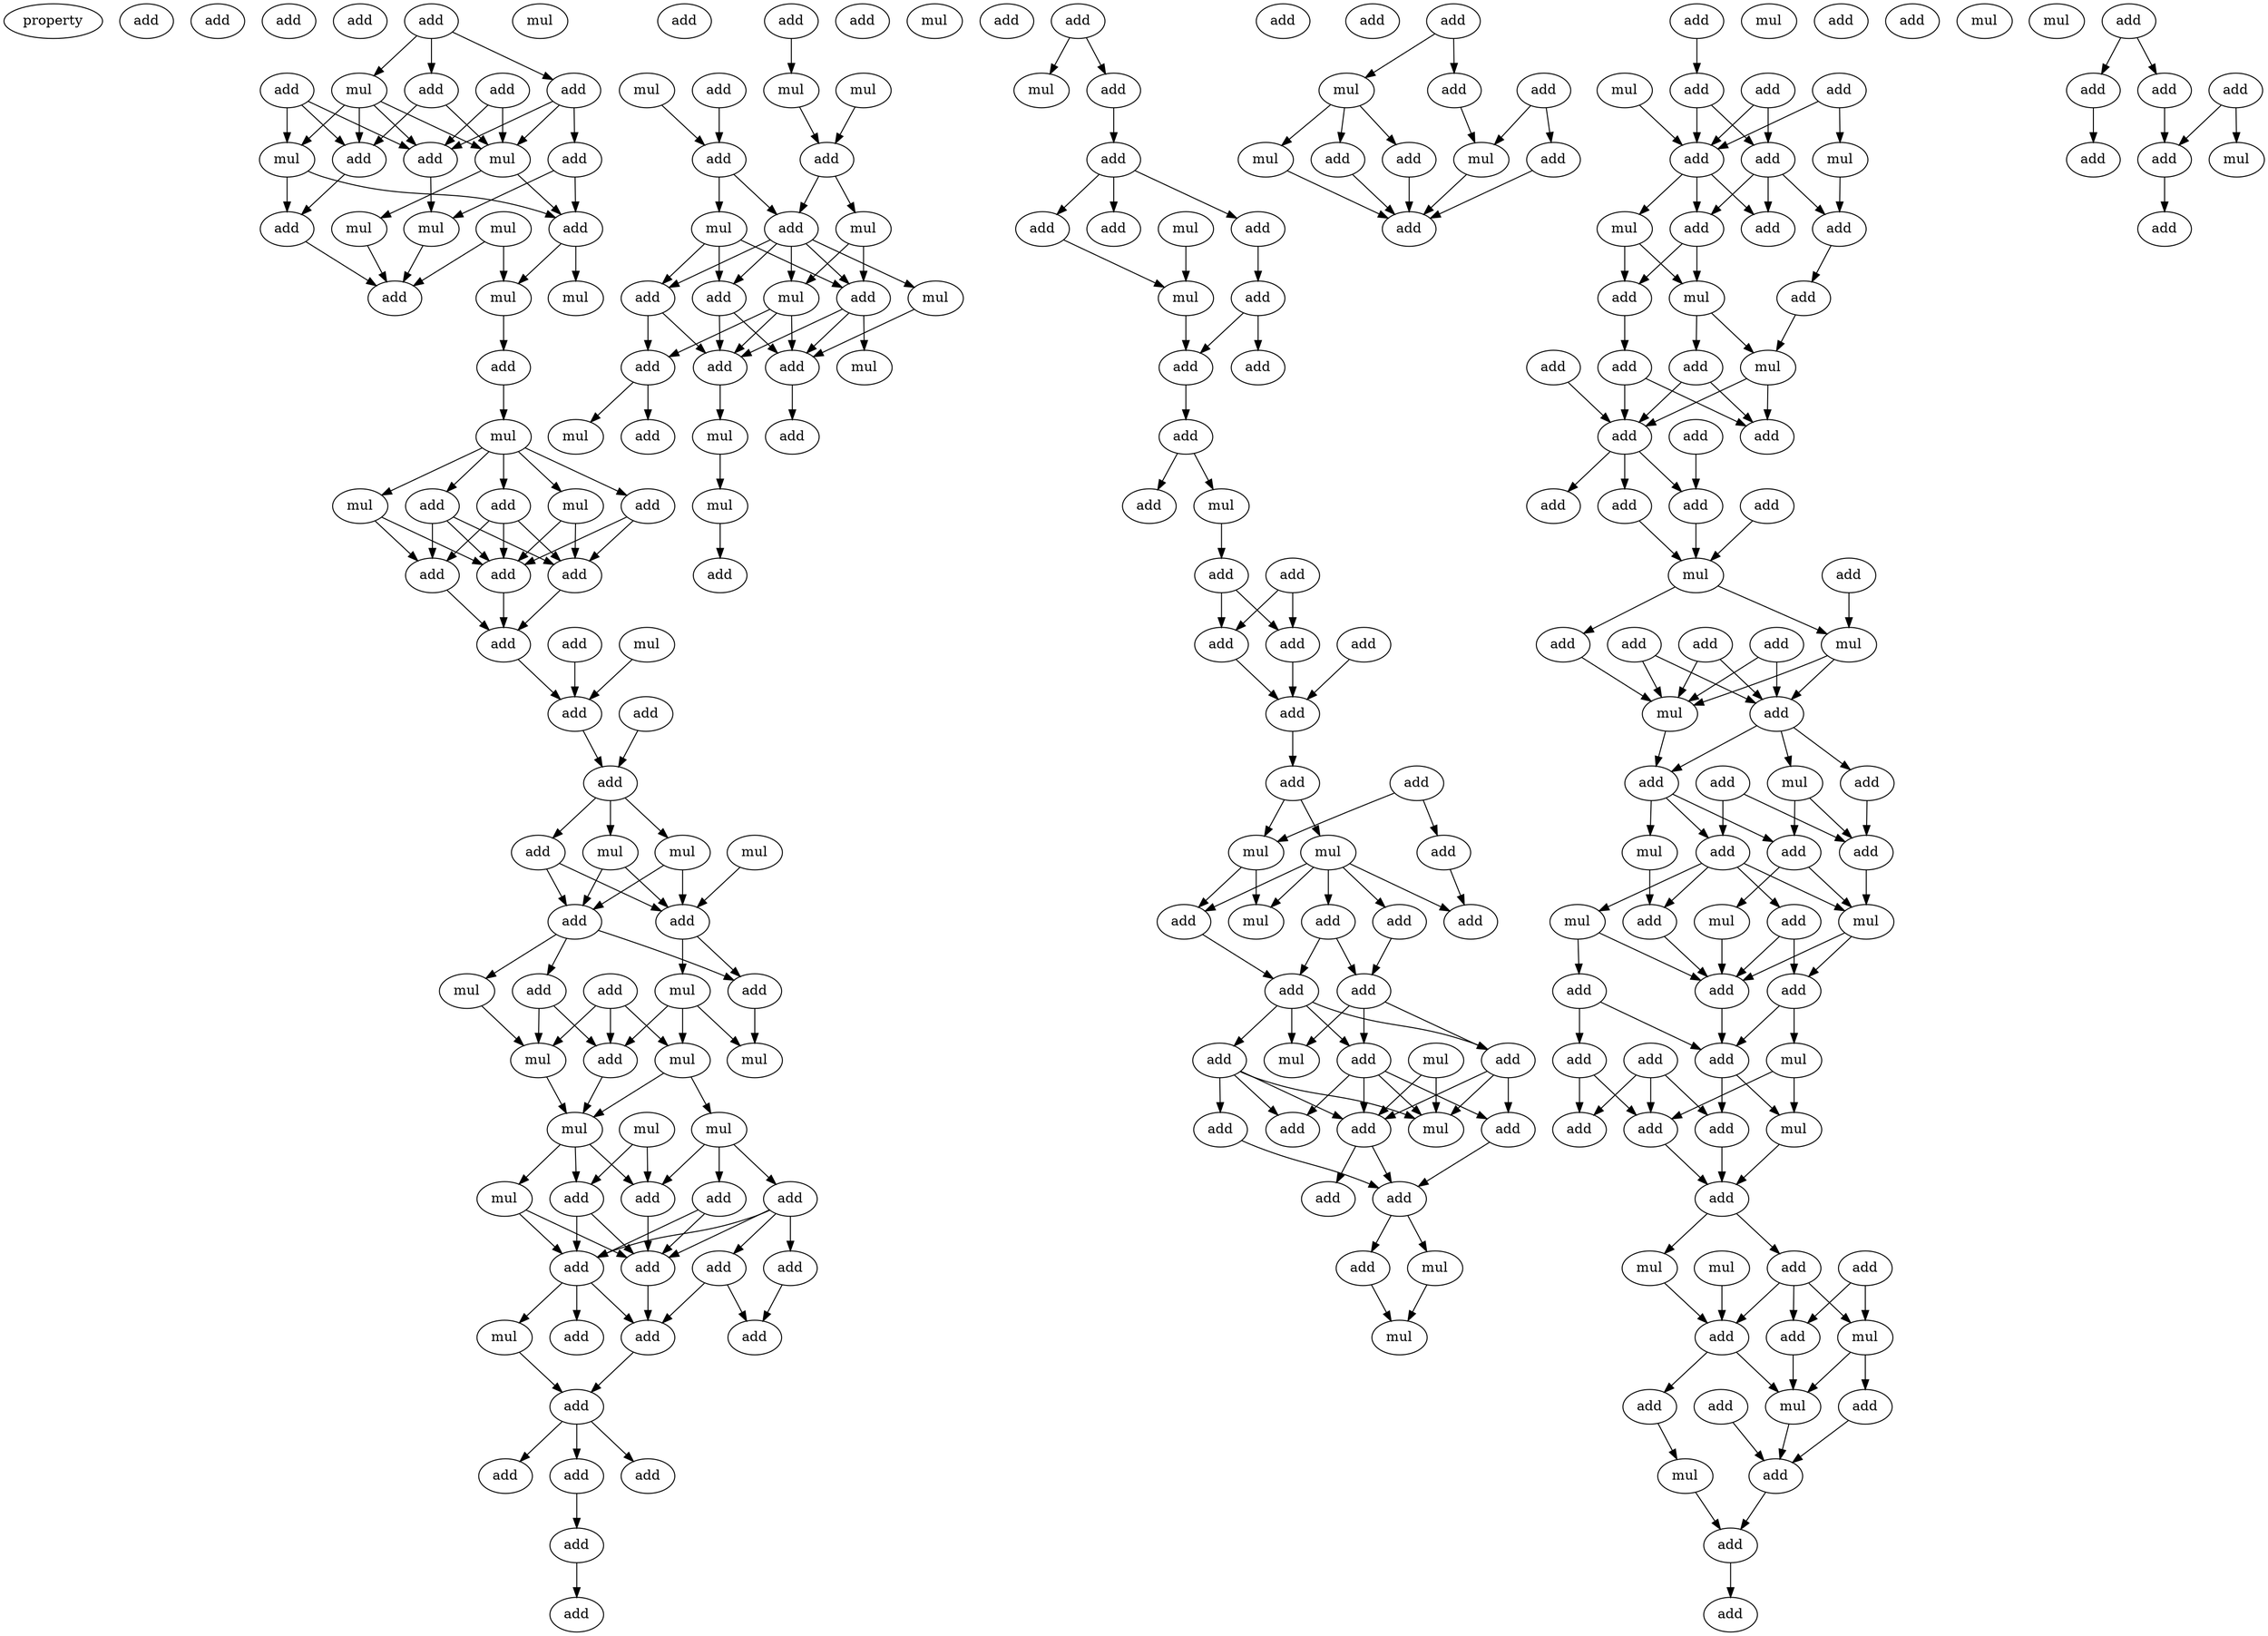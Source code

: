 digraph {
    node [fontcolor=black]
    property [mul=2,lf=1.5]
    0 [ label = add ];
    1 [ label = add ];
    2 [ label = add ];
    3 [ label = add ];
    4 [ label = add ];
    5 [ label = add ];
    6 [ label = mul ];
    7 [ label = add ];
    8 [ label = add ];
    9 [ label = add ];
    10 [ label = add ];
    11 [ label = mul ];
    12 [ label = mul ];
    13 [ label = add ];
    14 [ label = add ];
    15 [ label = add ];
    16 [ label = mul ];
    17 [ label = add ];
    18 [ label = mul ];
    19 [ label = mul ];
    20 [ label = add ];
    21 [ label = mul ];
    22 [ label = mul ];
    23 [ label = add ];
    24 [ label = mul ];
    25 [ label = mul ];
    26 [ label = add ];
    27 [ label = add ];
    28 [ label = mul ];
    29 [ label = add ];
    30 [ label = add ];
    31 [ label = add ];
    32 [ label = add ];
    33 [ label = add ];
    34 [ label = add ];
    35 [ label = mul ];
    36 [ label = mul ];
    37 [ label = add ];
    38 [ label = add ];
    39 [ label = add ];
    40 [ label = mul ];
    41 [ label = add ];
    42 [ label = mul ];
    43 [ label = mul ];
    44 [ label = add ];
    45 [ label = add ];
    46 [ label = add ];
    47 [ label = mul ];
    48 [ label = mul ];
    49 [ label = add ];
    50 [ label = add ];
    51 [ label = add ];
    52 [ label = mul ];
    53 [ label = add ];
    54 [ label = mul ];
    55 [ label = mul ];
    56 [ label = mul ];
    57 [ label = mul ];
    58 [ label = mul ];
    59 [ label = add ];
    60 [ label = add ];
    61 [ label = mul ];
    62 [ label = add ];
    63 [ label = add ];
    64 [ label = add ];
    65 [ label = add ];
    66 [ label = add ];
    67 [ label = add ];
    68 [ label = add ];
    69 [ label = add ];
    70 [ label = add ];
    71 [ label = mul ];
    72 [ label = add ];
    73 [ label = add ];
    74 [ label = add ];
    75 [ label = add ];
    76 [ label = add ];
    77 [ label = add ];
    78 [ label = add ];
    79 [ label = mul ];
    80 [ label = mul ];
    81 [ label = mul ];
    82 [ label = add ];
    83 [ label = add ];
    84 [ label = add ];
    85 [ label = mul ];
    86 [ label = mul ];
    87 [ label = add ];
    88 [ label = add ];
    89 [ label = mul ];
    90 [ label = add ];
    91 [ label = mul ];
    92 [ label = add ];
    93 [ label = add ];
    94 [ label = mul ];
    95 [ label = add ];
    96 [ label = add ];
    97 [ label = add ];
    98 [ label = mul ];
    99 [ label = add ];
    100 [ label = mul ];
    101 [ label = mul ];
    102 [ label = add ];
    103 [ label = add ];
    104 [ label = mul ];
    105 [ label = add ];
    106 [ label = add ];
    107 [ label = mul ];
    108 [ label = add ];
    109 [ label = add ];
    110 [ label = mul ];
    111 [ label = add ];
    112 [ label = add ];
    113 [ label = add ];
    114 [ label = add ];
    115 [ label = add ];
    116 [ label = mul ];
    117 [ label = add ];
    118 [ label = add ];
    119 [ label = add ];
    120 [ label = add ];
    121 [ label = add ];
    122 [ label = mul ];
    123 [ label = add ];
    124 [ label = add ];
    125 [ label = add ];
    126 [ label = add ];
    127 [ label = add ];
    128 [ label = add ];
    129 [ label = add ];
    130 [ label = add ];
    131 [ label = add ];
    132 [ label = mul ];
    133 [ label = mul ];
    134 [ label = add ];
    135 [ label = add ];
    136 [ label = add ];
    137 [ label = mul ];
    138 [ label = add ];
    139 [ label = add ];
    140 [ label = add ];
    141 [ label = add ];
    142 [ label = mul ];
    143 [ label = add ];
    144 [ label = mul ];
    145 [ label = add ];
    146 [ label = add ];
    147 [ label = add ];
    148 [ label = add ];
    149 [ label = mul ];
    150 [ label = add ];
    151 [ label = add ];
    152 [ label = add ];
    153 [ label = add ];
    154 [ label = mul ];
    155 [ label = mul ];
    156 [ label = add ];
    157 [ label = mul ];
    158 [ label = add ];
    159 [ label = add ];
    160 [ label = mul ];
    161 [ label = add ];
    162 [ label = mul ];
    163 [ label = add ];
    164 [ label = add ];
    165 [ label = add ];
    166 [ label = add ];
    167 [ label = add ];
    168 [ label = add ];
    169 [ label = add ];
    170 [ label = mul ];
    171 [ label = mul ];
    172 [ label = add ];
    173 [ label = add ];
    174 [ label = mul ];
    175 [ label = mul ];
    176 [ label = add ];
    177 [ label = add ];
    178 [ label = add ];
    179 [ label = add ];
    180 [ label = add ];
    181 [ label = mul ];
    182 [ label = add ];
    183 [ label = mul ];
    184 [ label = add ];
    185 [ label = add ];
    186 [ label = add ];
    187 [ label = add ];
    188 [ label = add ];
    189 [ label = add ];
    190 [ label = add ];
    191 [ label = add ];
    192 [ label = add ];
    193 [ label = add ];
    194 [ label = mul ];
    195 [ label = add ];
    196 [ label = add ];
    197 [ label = add ];
    198 [ label = add ];
    199 [ label = mul ];
    200 [ label = mul ];
    201 [ label = add ];
    202 [ label = add ];
    203 [ label = add ];
    204 [ label = add ];
    205 [ label = mul ];
    206 [ label = add ];
    207 [ label = add ];
    208 [ label = mul ];
    209 [ label = add ];
    210 [ label = add ];
    211 [ label = add ];
    212 [ label = mul ];
    213 [ label = mul ];
    214 [ label = add ];
    215 [ label = mul ];
    216 [ label = add ];
    217 [ label = add ];
    218 [ label = add ];
    219 [ label = mul ];
    220 [ label = add ];
    221 [ label = add ];
    222 [ label = add ];
    223 [ label = add ];
    224 [ label = mul ];
    225 [ label = add ];
    226 [ label = add ];
    227 [ label = add ];
    228 [ label = add ];
    229 [ label = add ];
    230 [ label = mul ];
    231 [ label = mul ];
    232 [ label = add ];
    233 [ label = mul ];
    234 [ label = add ];
    235 [ label = mul ];
    236 [ label = add ];
    237 [ label = add ];
    238 [ label = add ];
    239 [ label = mul ];
    240 [ label = add ];
    241 [ label = add ];
    242 [ label = add ];
    243 [ label = add ];
    244 [ label = mul ];
    245 [ label = mul ];
    246 [ label = add ];
    247 [ label = add ];
    248 [ label = add ];
    249 [ label = add ];
    250 [ label = mul ];
    251 [ label = add ];
    252 [ label = add ];
    253 [ label = add ];
    4 -> 5 [ name = 0 ];
    4 -> 6 [ name = 1 ];
    4 -> 7 [ name = 2 ];
    5 -> 10 [ name = 3 ];
    5 -> 11 [ name = 4 ];
    5 -> 13 [ name = 5 ];
    6 -> 10 [ name = 6 ];
    6 -> 11 [ name = 7 ];
    6 -> 12 [ name = 8 ];
    6 -> 14 [ name = 9 ];
    7 -> 11 [ name = 10 ];
    7 -> 14 [ name = 11 ];
    8 -> 10 [ name = 12 ];
    8 -> 12 [ name = 13 ];
    8 -> 14 [ name = 14 ];
    9 -> 10 [ name = 15 ];
    9 -> 11 [ name = 16 ];
    10 -> 19 [ name = 17 ];
    11 -> 17 [ name = 18 ];
    11 -> 18 [ name = 19 ];
    12 -> 15 [ name = 20 ];
    12 -> 17 [ name = 21 ];
    13 -> 17 [ name = 22 ];
    13 -> 19 [ name = 23 ];
    14 -> 15 [ name = 24 ];
    15 -> 20 [ name = 25 ];
    16 -> 20 [ name = 26 ];
    16 -> 21 [ name = 27 ];
    17 -> 21 [ name = 28 ];
    17 -> 22 [ name = 29 ];
    18 -> 20 [ name = 30 ];
    19 -> 20 [ name = 31 ];
    21 -> 23 [ name = 32 ];
    23 -> 24 [ name = 33 ];
    24 -> 25 [ name = 34 ];
    24 -> 26 [ name = 35 ];
    24 -> 27 [ name = 36 ];
    24 -> 28 [ name = 37 ];
    24 -> 29 [ name = 38 ];
    25 -> 30 [ name = 39 ];
    25 -> 31 [ name = 40 ];
    26 -> 30 [ name = 41 ];
    26 -> 31 [ name = 42 ];
    26 -> 32 [ name = 43 ];
    27 -> 31 [ name = 44 ];
    27 -> 32 [ name = 45 ];
    28 -> 31 [ name = 46 ];
    28 -> 32 [ name = 47 ];
    29 -> 30 [ name = 48 ];
    29 -> 31 [ name = 49 ];
    29 -> 32 [ name = 50 ];
    30 -> 33 [ name = 51 ];
    31 -> 33 [ name = 52 ];
    32 -> 33 [ name = 53 ];
    33 -> 37 [ name = 54 ];
    34 -> 37 [ name = 55 ];
    35 -> 37 [ name = 56 ];
    37 -> 39 [ name = 57 ];
    38 -> 39 [ name = 58 ];
    39 -> 40 [ name = 59 ];
    39 -> 43 [ name = 60 ];
    39 -> 44 [ name = 61 ];
    40 -> 45 [ name = 62 ];
    40 -> 46 [ name = 63 ];
    42 -> 45 [ name = 64 ];
    43 -> 45 [ name = 65 ];
    43 -> 46 [ name = 66 ];
    44 -> 45 [ name = 67 ];
    44 -> 46 [ name = 68 ];
    45 -> 47 [ name = 69 ];
    45 -> 50 [ name = 70 ];
    46 -> 48 [ name = 71 ];
    46 -> 49 [ name = 72 ];
    46 -> 50 [ name = 73 ];
    47 -> 52 [ name = 74 ];
    47 -> 53 [ name = 75 ];
    47 -> 54 [ name = 76 ];
    48 -> 55 [ name = 77 ];
    49 -> 53 [ name = 78 ];
    49 -> 55 [ name = 79 ];
    50 -> 54 [ name = 80 ];
    51 -> 52 [ name = 81 ];
    51 -> 53 [ name = 82 ];
    51 -> 55 [ name = 83 ];
    52 -> 57 [ name = 84 ];
    52 -> 58 [ name = 85 ];
    53 -> 57 [ name = 86 ];
    55 -> 57 [ name = 87 ];
    56 -> 59 [ name = 88 ];
    56 -> 63 [ name = 89 ];
    57 -> 59 [ name = 90 ];
    57 -> 61 [ name = 91 ];
    57 -> 63 [ name = 92 ];
    58 -> 60 [ name = 93 ];
    58 -> 62 [ name = 94 ];
    58 -> 63 [ name = 95 ];
    59 -> 64 [ name = 96 ];
    59 -> 66 [ name = 97 ];
    60 -> 64 [ name = 98 ];
    60 -> 66 [ name = 99 ];
    61 -> 64 [ name = 100 ];
    61 -> 66 [ name = 101 ];
    62 -> 64 [ name = 102 ];
    62 -> 65 [ name = 103 ];
    62 -> 66 [ name = 104 ];
    62 -> 67 [ name = 105 ];
    63 -> 64 [ name = 106 ];
    64 -> 70 [ name = 107 ];
    65 -> 68 [ name = 108 ];
    65 -> 70 [ name = 109 ];
    66 -> 69 [ name = 110 ];
    66 -> 70 [ name = 111 ];
    66 -> 71 [ name = 112 ];
    67 -> 68 [ name = 113 ];
    70 -> 72 [ name = 114 ];
    71 -> 72 [ name = 115 ];
    72 -> 73 [ name = 116 ];
    72 -> 74 [ name = 117 ];
    72 -> 75 [ name = 118 ];
    74 -> 76 [ name = 119 ];
    76 -> 77 [ name = 120 ];
    78 -> 79 [ name = 121 ];
    79 -> 83 [ name = 122 ];
    80 -> 83 [ name = 123 ];
    81 -> 84 [ name = 124 ];
    82 -> 84 [ name = 125 ];
    83 -> 85 [ name = 126 ];
    83 -> 87 [ name = 127 ];
    84 -> 86 [ name = 128 ];
    84 -> 87 [ name = 129 ];
    85 -> 89 [ name = 130 ];
    85 -> 92 [ name = 131 ];
    86 -> 88 [ name = 132 ];
    86 -> 90 [ name = 133 ];
    86 -> 92 [ name = 134 ];
    87 -> 88 [ name = 135 ];
    87 -> 89 [ name = 136 ];
    87 -> 90 [ name = 137 ];
    87 -> 91 [ name = 138 ];
    87 -> 92 [ name = 139 ];
    88 -> 93 [ name = 140 ];
    88 -> 96 [ name = 141 ];
    89 -> 93 [ name = 142 ];
    89 -> 95 [ name = 143 ];
    89 -> 96 [ name = 144 ];
    90 -> 93 [ name = 145 ];
    90 -> 95 [ name = 146 ];
    91 -> 96 [ name = 147 ];
    92 -> 93 [ name = 148 ];
    92 -> 94 [ name = 149 ];
    92 -> 96 [ name = 150 ];
    93 -> 100 [ name = 151 ];
    95 -> 98 [ name = 152 ];
    95 -> 99 [ name = 153 ];
    96 -> 97 [ name = 154 ];
    100 -> 101 [ name = 155 ];
    101 -> 102 [ name = 156 ];
    106 -> 107 [ name = 157 ];
    106 -> 108 [ name = 158 ];
    108 -> 109 [ name = 159 ];
    109 -> 112 [ name = 160 ];
    109 -> 113 [ name = 161 ];
    109 -> 114 [ name = 162 ];
    110 -> 116 [ name = 163 ];
    112 -> 116 [ name = 164 ];
    114 -> 115 [ name = 165 ];
    115 -> 118 [ name = 166 ];
    115 -> 119 [ name = 167 ];
    116 -> 119 [ name = 168 ];
    119 -> 120 [ name = 169 ];
    120 -> 121 [ name = 170 ];
    120 -> 122 [ name = 171 ];
    122 -> 123 [ name = 172 ];
    123 -> 125 [ name = 173 ];
    123 -> 126 [ name = 174 ];
    124 -> 125 [ name = 175 ];
    124 -> 126 [ name = 176 ];
    125 -> 128 [ name = 177 ];
    126 -> 128 [ name = 178 ];
    127 -> 128 [ name = 179 ];
    128 -> 129 [ name = 180 ];
    129 -> 132 [ name = 181 ];
    129 -> 133 [ name = 182 ];
    130 -> 131 [ name = 183 ];
    130 -> 132 [ name = 184 ];
    131 -> 135 [ name = 185 ];
    132 -> 136 [ name = 186 ];
    132 -> 137 [ name = 187 ];
    133 -> 134 [ name = 188 ];
    133 -> 135 [ name = 189 ];
    133 -> 136 [ name = 190 ];
    133 -> 137 [ name = 191 ];
    133 -> 138 [ name = 192 ];
    134 -> 139 [ name = 193 ];
    134 -> 140 [ name = 194 ];
    136 -> 139 [ name = 195 ];
    138 -> 140 [ name = 196 ];
    139 -> 141 [ name = 197 ];
    139 -> 142 [ name = 198 ];
    139 -> 143 [ name = 199 ];
    139 -> 145 [ name = 200 ];
    140 -> 142 [ name = 201 ];
    140 -> 143 [ name = 202 ];
    140 -> 145 [ name = 203 ];
    141 -> 146 [ name = 204 ];
    141 -> 147 [ name = 205 ];
    141 -> 148 [ name = 206 ];
    141 -> 149 [ name = 207 ];
    143 -> 146 [ name = 208 ];
    143 -> 149 [ name = 209 ];
    143 -> 150 [ name = 210 ];
    144 -> 146 [ name = 211 ];
    144 -> 149 [ name = 212 ];
    145 -> 146 [ name = 213 ];
    145 -> 147 [ name = 214 ];
    145 -> 149 [ name = 215 ];
    145 -> 150 [ name = 216 ];
    146 -> 151 [ name = 217 ];
    146 -> 152 [ name = 218 ];
    148 -> 152 [ name = 219 ];
    150 -> 152 [ name = 220 ];
    152 -> 153 [ name = 221 ];
    152 -> 154 [ name = 222 ];
    153 -> 155 [ name = 223 ];
    154 -> 155 [ name = 224 ];
    156 -> 157 [ name = 225 ];
    156 -> 158 [ name = 226 ];
    157 -> 162 [ name = 227 ];
    157 -> 163 [ name = 228 ];
    157 -> 164 [ name = 229 ];
    158 -> 160 [ name = 230 ];
    159 -> 160 [ name = 231 ];
    159 -> 161 [ name = 232 ];
    160 -> 165 [ name = 233 ];
    161 -> 165 [ name = 234 ];
    162 -> 165 [ name = 235 ];
    163 -> 165 [ name = 236 ];
    164 -> 165 [ name = 237 ];
    166 -> 169 [ name = 238 ];
    167 -> 172 [ name = 239 ];
    167 -> 174 [ name = 240 ];
    168 -> 172 [ name = 241 ];
    168 -> 173 [ name = 242 ];
    169 -> 172 [ name = 243 ];
    169 -> 173 [ name = 244 ];
    171 -> 172 [ name = 245 ];
    172 -> 175 [ name = 246 ];
    172 -> 176 [ name = 247 ];
    172 -> 178 [ name = 248 ];
    173 -> 176 [ name = 249 ];
    173 -> 177 [ name = 250 ];
    173 -> 178 [ name = 251 ];
    174 -> 177 [ name = 252 ];
    175 -> 180 [ name = 253 ];
    175 -> 181 [ name = 254 ];
    176 -> 180 [ name = 255 ];
    176 -> 181 [ name = 256 ];
    177 -> 179 [ name = 257 ];
    179 -> 183 [ name = 258 ];
    180 -> 185 [ name = 259 ];
    181 -> 183 [ name = 260 ];
    181 -> 184 [ name = 261 ];
    182 -> 187 [ name = 262 ];
    183 -> 187 [ name = 263 ];
    183 -> 188 [ name = 264 ];
    184 -> 187 [ name = 265 ];
    184 -> 188 [ name = 266 ];
    185 -> 187 [ name = 267 ];
    185 -> 188 [ name = 268 ];
    186 -> 192 [ name = 269 ];
    187 -> 190 [ name = 270 ];
    187 -> 191 [ name = 271 ];
    187 -> 192 [ name = 272 ];
    189 -> 194 [ name = 273 ];
    191 -> 194 [ name = 274 ];
    192 -> 194 [ name = 275 ];
    193 -> 199 [ name = 276 ];
    194 -> 197 [ name = 277 ];
    194 -> 199 [ name = 278 ];
    195 -> 200 [ name = 279 ];
    195 -> 201 [ name = 280 ];
    196 -> 200 [ name = 281 ];
    196 -> 201 [ name = 282 ];
    197 -> 200 [ name = 283 ];
    198 -> 200 [ name = 284 ];
    198 -> 201 [ name = 285 ];
    199 -> 200 [ name = 286 ];
    199 -> 201 [ name = 287 ];
    200 -> 203 [ name = 288 ];
    201 -> 202 [ name = 289 ];
    201 -> 203 [ name = 290 ];
    201 -> 205 [ name = 291 ];
    202 -> 210 [ name = 292 ];
    203 -> 207 [ name = 293 ];
    203 -> 208 [ name = 294 ];
    203 -> 209 [ name = 295 ];
    204 -> 207 [ name = 296 ];
    204 -> 210 [ name = 297 ];
    205 -> 209 [ name = 298 ];
    205 -> 210 [ name = 299 ];
    207 -> 211 [ name = 300 ];
    207 -> 213 [ name = 301 ];
    207 -> 214 [ name = 302 ];
    207 -> 215 [ name = 303 ];
    208 -> 211 [ name = 304 ];
    209 -> 212 [ name = 305 ];
    209 -> 215 [ name = 306 ];
    210 -> 215 [ name = 307 ];
    211 -> 218 [ name = 308 ];
    212 -> 218 [ name = 309 ];
    213 -> 216 [ name = 310 ];
    213 -> 218 [ name = 311 ];
    214 -> 217 [ name = 312 ];
    214 -> 218 [ name = 313 ];
    215 -> 217 [ name = 314 ];
    215 -> 218 [ name = 315 ];
    216 -> 221 [ name = 316 ];
    216 -> 222 [ name = 317 ];
    217 -> 219 [ name = 318 ];
    217 -> 222 [ name = 319 ];
    218 -> 222 [ name = 320 ];
    219 -> 224 [ name = 321 ];
    219 -> 225 [ name = 322 ];
    220 -> 223 [ name = 323 ];
    220 -> 225 [ name = 324 ];
    220 -> 226 [ name = 325 ];
    221 -> 223 [ name = 326 ];
    221 -> 225 [ name = 327 ];
    222 -> 224 [ name = 328 ];
    222 -> 226 [ name = 329 ];
    224 -> 227 [ name = 330 ];
    225 -> 227 [ name = 331 ];
    226 -> 227 [ name = 332 ];
    227 -> 229 [ name = 333 ];
    227 -> 230 [ name = 334 ];
    228 -> 233 [ name = 335 ];
    228 -> 234 [ name = 336 ];
    229 -> 232 [ name = 337 ];
    229 -> 233 [ name = 338 ];
    229 -> 234 [ name = 339 ];
    230 -> 232 [ name = 340 ];
    231 -> 232 [ name = 341 ];
    232 -> 235 [ name = 342 ];
    232 -> 237 [ name = 343 ];
    233 -> 235 [ name = 344 ];
    233 -> 238 [ name = 345 ];
    234 -> 235 [ name = 346 ];
    235 -> 240 [ name = 347 ];
    236 -> 240 [ name = 348 ];
    237 -> 239 [ name = 349 ];
    238 -> 240 [ name = 350 ];
    239 -> 241 [ name = 351 ];
    240 -> 241 [ name = 352 ];
    241 -> 242 [ name = 353 ];
    246 -> 247 [ name = 354 ];
    246 -> 249 [ name = 355 ];
    247 -> 252 [ name = 356 ];
    248 -> 250 [ name = 357 ];
    248 -> 252 [ name = 358 ];
    249 -> 251 [ name = 359 ];
    252 -> 253 [ name = 360 ];
}
